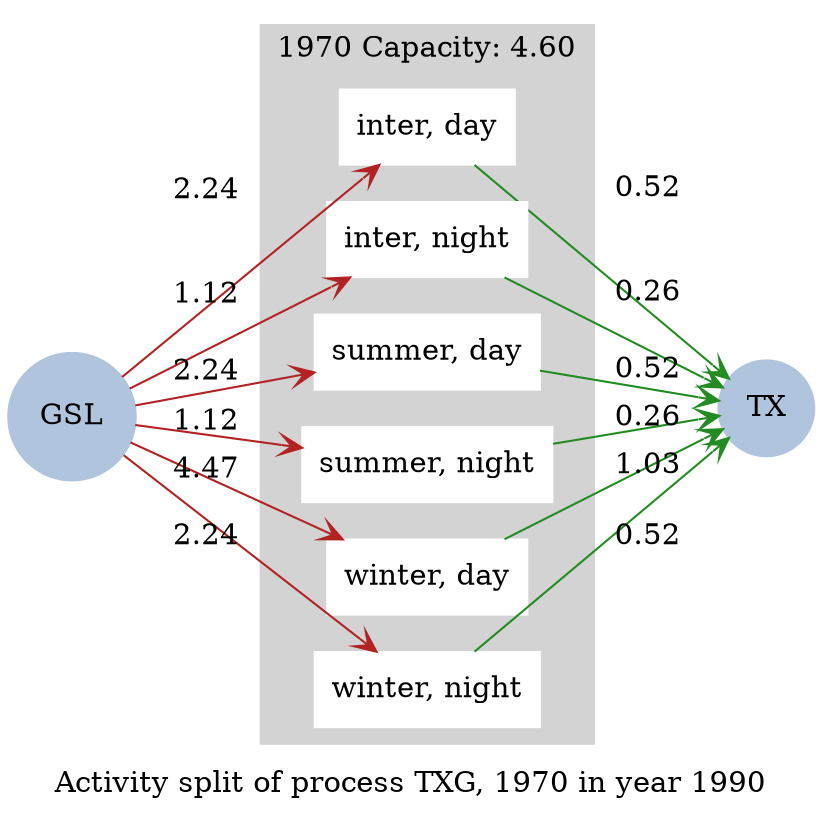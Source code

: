 strict digraph model {
	label = "Activity split of process TXG, 1970 in year 1990" ;

	compound    = "True" ;
	concentrate = "True";
	rankdir     = "LR" ;
	splines     = "False" ;

	node [ style="filled" ] ;
	edge [ arrowhead="vee" ] ;

	subgraph cluster_slices {
		label = "1970 Capacity: 4.60" ;

		color = "lightgrey" ;
		rank  = "same" ;
		style = "filled" ;

		node [ color="white", shape="box" ] ;

		"inter, day" ;
		"inter, night" ;
		"summer, day" ;
		"summer, night" ;
		"winter, day" ;
		"winter, night" ;
	}

	subgraph energy_carriers {
		node [
		  color     = "lightsteelblue",
		  fontcolor = "black",
		  shape     = "circle"
		] ;

		"GSL" [ href="../commodities/rc_GSL_1990.svg" ] ;
		"TX"  [ href="../commodities/rc_TX_1990.svg" ] ;
	}

	subgraph inputs {
		edge [ color="firebrick" ] ;

		"GSL" -> "inter, day"    [ label="2.24" ] ;
		"GSL" -> "inter, night"  [ label="1.12" ] ;
		"GSL" -> "summer, day"   [ label="2.24" ] ;
		"GSL" -> "summer, night" [ label="1.12" ] ;
		"GSL" -> "winter, day"   [ label="4.47" ] ;
		"GSL" -> "winter, night" [ label="2.24" ] ;
	}

	subgraph outputs {
		edge [ color="forestgreen" ] ;

		"inter, day"    -> "TX" [ label="0.52" ] ;
		"inter, night"  -> "TX" [ label="0.26" ] ;
		"summer, day"   -> "TX" [ label="0.52" ] ;
		"summer, night" -> "TX" [ label="0.26" ] ;
		"winter, day"   -> "TX" [ label="1.03" ] ;
		"winter, night" -> "TX" [ label="0.52" ] ;
	}
}
